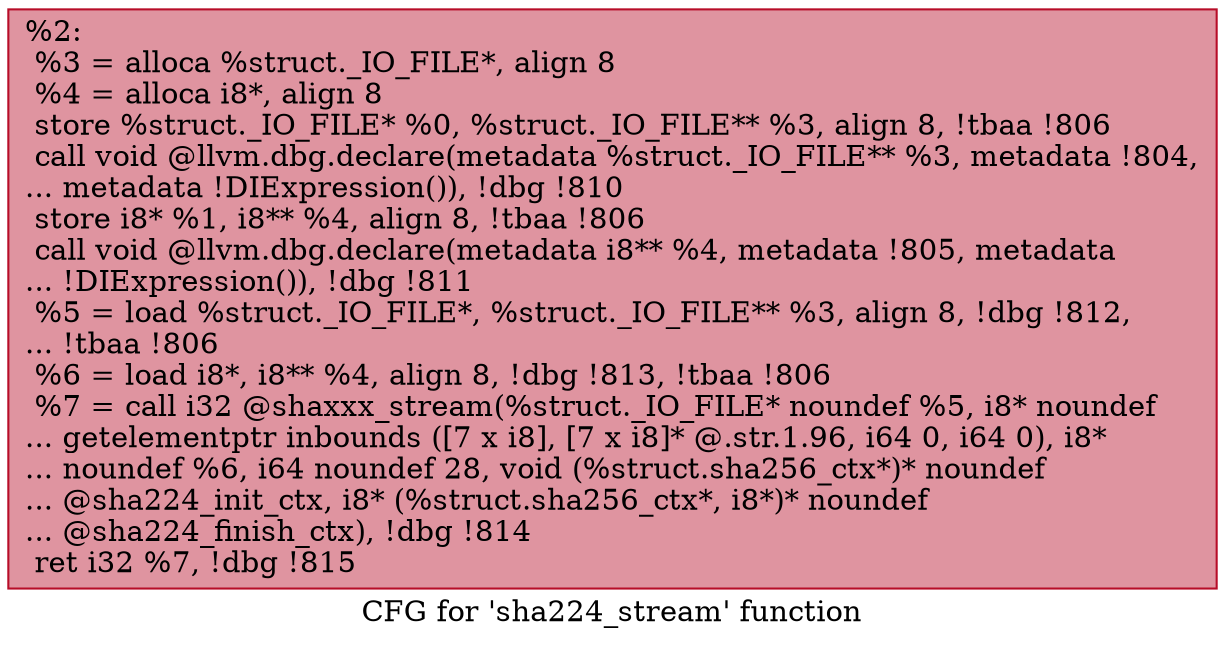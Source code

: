 digraph "CFG for 'sha224_stream' function" {
	label="CFG for 'sha224_stream' function";

	Node0xe893f0 [shape=record,color="#b70d28ff", style=filled, fillcolor="#b70d2870",label="{%2:\l  %3 = alloca %struct._IO_FILE*, align 8\l  %4 = alloca i8*, align 8\l  store %struct._IO_FILE* %0, %struct._IO_FILE** %3, align 8, !tbaa !806\l  call void @llvm.dbg.declare(metadata %struct._IO_FILE** %3, metadata !804,\l... metadata !DIExpression()), !dbg !810\l  store i8* %1, i8** %4, align 8, !tbaa !806\l  call void @llvm.dbg.declare(metadata i8** %4, metadata !805, metadata\l... !DIExpression()), !dbg !811\l  %5 = load %struct._IO_FILE*, %struct._IO_FILE** %3, align 8, !dbg !812,\l... !tbaa !806\l  %6 = load i8*, i8** %4, align 8, !dbg !813, !tbaa !806\l  %7 = call i32 @shaxxx_stream(%struct._IO_FILE* noundef %5, i8* noundef\l... getelementptr inbounds ([7 x i8], [7 x i8]* @.str.1.96, i64 0, i64 0), i8*\l... noundef %6, i64 noundef 28, void (%struct.sha256_ctx*)* noundef\l... @sha224_init_ctx, i8* (%struct.sha256_ctx*, i8*)* noundef\l... @sha224_finish_ctx), !dbg !814\l  ret i32 %7, !dbg !815\l}"];
}
